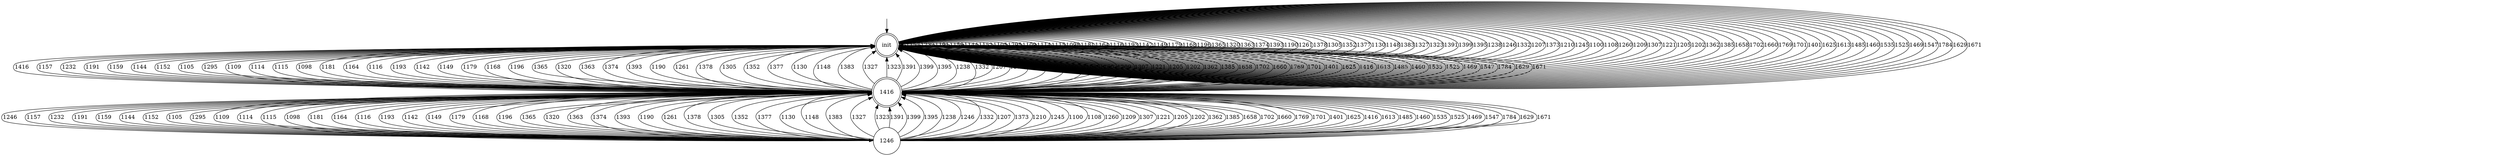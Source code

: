 digraph g {
__start0 [label="" shape="none"]
init [shape="doublecircle" label="init"]
1416 [shape="doublecircle" label="1416"]
1246 [shape="circle" label="1246"]
__start0 -> init
init -> init[label="1157"]
init -> init[label="1232"]
init -> init[label="1191"]
init -> init[label="1159"]
init -> init[label="1144"]
init -> init[label="1152"]
init -> init[label="1105"]
init -> init[label="1295"]
init -> init[label="1109"]
init -> init[label="1114"]
init -> init[label="1115"]
init -> init[label="1098"]
init -> init[label="1181"]
init -> init[label="1164"]
init -> init[label="1116"]
init -> init[label="1193"]
init -> init[label="1142"]
init -> init[label="1149"]
init -> init[label="1179"]
init -> init[label="1168"]
init -> init[label="1196"]
init -> init[label="1365"]
init -> init[label="1320"]
init -> init[label="1363"]
init -> init[label="1374"]
init -> init[label="1393"]
init -> init[label="1190"]
init -> init[label="1261"]
init -> init[label="1378"]
init -> init[label="1305"]
init -> init[label="1352"]
init -> init[label="1377"]
init -> init[label="1130"]
init -> init[label="1148"]
init -> init[label="1383"]
init -> init[label="1327"]
init -> init[label="1323"]
init -> init[label="1391"]
init -> init[label="1399"]
init -> init[label="1395"]
init -> init[label="1238"]
init -> init[label="1246"]
init -> init[label="1332"]
init -> init[label="1207"]
init -> init[label="1373"]
init -> init[label="1210"]
init -> init[label="1245"]
init -> init[label="1100"]
init -> init[label="1108"]
init -> init[label="1260"]
init -> init[label="1209"]
init -> init[label="1307"]
init -> init[label="1221"]
init -> init[label="1205"]
init -> init[label="1202"]
init -> init[label="1362"]
init -> init[label="1385"]
init -> init[label="1658"]
init -> init[label="1702"]
init -> init[label="1660"]
init -> init[label="1769"]
init -> init[label="1701"]
init -> init[label="1401"]
init -> init[label="1625"]
init -> 1416[label="1416"]
init -> init[label="1613"]
init -> init[label="1485"]
init -> init[label="1460"]
init -> init[label="1535"]
init -> init[label="1525"]
init -> init[label="1469"]
init -> init[label="1547"]
init -> init[label="1784"]
init -> init[label="1629"]
init -> init[label="1671"]
1416 -> init[label="1157"]
1416 -> init[label="1232"]
1416 -> init[label="1191"]
1416 -> init[label="1159"]
1416 -> init[label="1144"]
1416 -> init[label="1152"]
1416 -> init[label="1105"]
1416 -> init[label="1295"]
1416 -> init[label="1109"]
1416 -> init[label="1114"]
1416 -> init[label="1115"]
1416 -> init[label="1098"]
1416 -> init[label="1181"]
1416 -> init[label="1164"]
1416 -> init[label="1116"]
1416 -> init[label="1193"]
1416 -> init[label="1142"]
1416 -> init[label="1149"]
1416 -> init[label="1179"]
1416 -> init[label="1168"]
1416 -> init[label="1196"]
1416 -> init[label="1365"]
1416 -> init[label="1320"]
1416 -> init[label="1363"]
1416 -> init[label="1374"]
1416 -> init[label="1393"]
1416 -> init[label="1190"]
1416 -> init[label="1261"]
1416 -> init[label="1378"]
1416 -> init[label="1305"]
1416 -> init[label="1352"]
1416 -> init[label="1377"]
1416 -> init[label="1130"]
1416 -> init[label="1148"]
1416 -> init[label="1383"]
1416 -> init[label="1327"]
1416 -> init[label="1323"]
1416 -> init[label="1391"]
1416 -> init[label="1399"]
1416 -> init[label="1395"]
1416 -> init[label="1238"]
1416 -> 1246[label="1246"]
1416 -> init[label="1332"]
1416 -> init[label="1207"]
1416 -> init[label="1373"]
1416 -> init[label="1210"]
1416 -> init[label="1245"]
1416 -> init[label="1100"]
1416 -> init[label="1108"]
1416 -> init[label="1260"]
1416 -> init[label="1209"]
1416 -> init[label="1307"]
1416 -> init[label="1221"]
1416 -> init[label="1205"]
1416 -> init[label="1202"]
1416 -> init[label="1362"]
1416 -> init[label="1385"]
1416 -> init[label="1658"]
1416 -> init[label="1702"]
1416 -> init[label="1660"]
1416 -> init[label="1769"]
1416 -> init[label="1701"]
1416 -> init[label="1401"]
1416 -> init[label="1625"]
1416 -> init[label="1416"]
1416 -> init[label="1613"]
1416 -> init[label="1485"]
1416 -> init[label="1460"]
1416 -> init[label="1535"]
1416 -> init[label="1525"]
1416 -> init[label="1469"]
1416 -> init[label="1547"]
1416 -> init[label="1784"]
1416 -> init[label="1629"]
1416 -> init[label="1671"]
1246 -> 1416[label="1157"]
1246 -> 1416[label="1232"]
1246 -> 1416[label="1191"]
1246 -> 1416[label="1159"]
1246 -> 1416[label="1144"]
1246 -> 1416[label="1152"]
1246 -> 1416[label="1105"]
1246 -> 1416[label="1295"]
1246 -> 1416[label="1109"]
1246 -> 1416[label="1114"]
1246 -> 1416[label="1115"]
1246 -> 1416[label="1098"]
1246 -> 1416[label="1181"]
1246 -> 1416[label="1164"]
1246 -> 1416[label="1116"]
1246 -> 1416[label="1193"]
1246 -> 1416[label="1142"]
1246 -> 1416[label="1149"]
1246 -> 1416[label="1179"]
1246 -> 1416[label="1168"]
1246 -> 1416[label="1196"]
1246 -> 1416[label="1365"]
1246 -> 1416[label="1320"]
1246 -> 1416[label="1363"]
1246 -> 1416[label="1374"]
1246 -> 1416[label="1393"]
1246 -> 1416[label="1190"]
1246 -> 1416[label="1261"]
1246 -> 1416[label="1378"]
1246 -> 1416[label="1305"]
1246 -> 1416[label="1352"]
1246 -> 1416[label="1377"]
1246 -> 1416[label="1130"]
1246 -> 1416[label="1148"]
1246 -> 1416[label="1383"]
1246 -> 1416[label="1327"]
1246 -> 1416[label="1323"]
1246 -> 1416[label="1391"]
1246 -> 1416[label="1399"]
1246 -> 1416[label="1395"]
1246 -> 1416[label="1238"]
1246 -> 1416[label="1246"]
1246 -> 1416[label="1332"]
1246 -> 1416[label="1207"]
1246 -> 1416[label="1373"]
1246 -> 1416[label="1210"]
1246 -> 1416[label="1245"]
1246 -> 1416[label="1100"]
1246 -> 1416[label="1108"]
1246 -> 1416[label="1260"]
1246 -> 1416[label="1209"]
1246 -> 1416[label="1307"]
1246 -> 1416[label="1221"]
1246 -> 1416[label="1205"]
1246 -> 1416[label="1202"]
1246 -> 1416[label="1362"]
1246 -> 1416[label="1385"]
1246 -> 1416[label="1658"]
1246 -> 1416[label="1702"]
1246 -> 1416[label="1660"]
1246 -> 1416[label="1769"]
1246 -> 1416[label="1701"]
1246 -> 1416[label="1401"]
1246 -> 1416[label="1625"]
1246 -> 1416[label="1416"]
1246 -> 1416[label="1613"]
1246 -> 1416[label="1485"]
1246 -> 1416[label="1460"]
1246 -> 1416[label="1535"]
1246 -> 1416[label="1525"]
1246 -> 1416[label="1469"]
1246 -> 1416[label="1547"]
1246 -> 1416[label="1784"]
1246 -> 1416[label="1629"]
1246 -> 1416[label="1671"]
}
